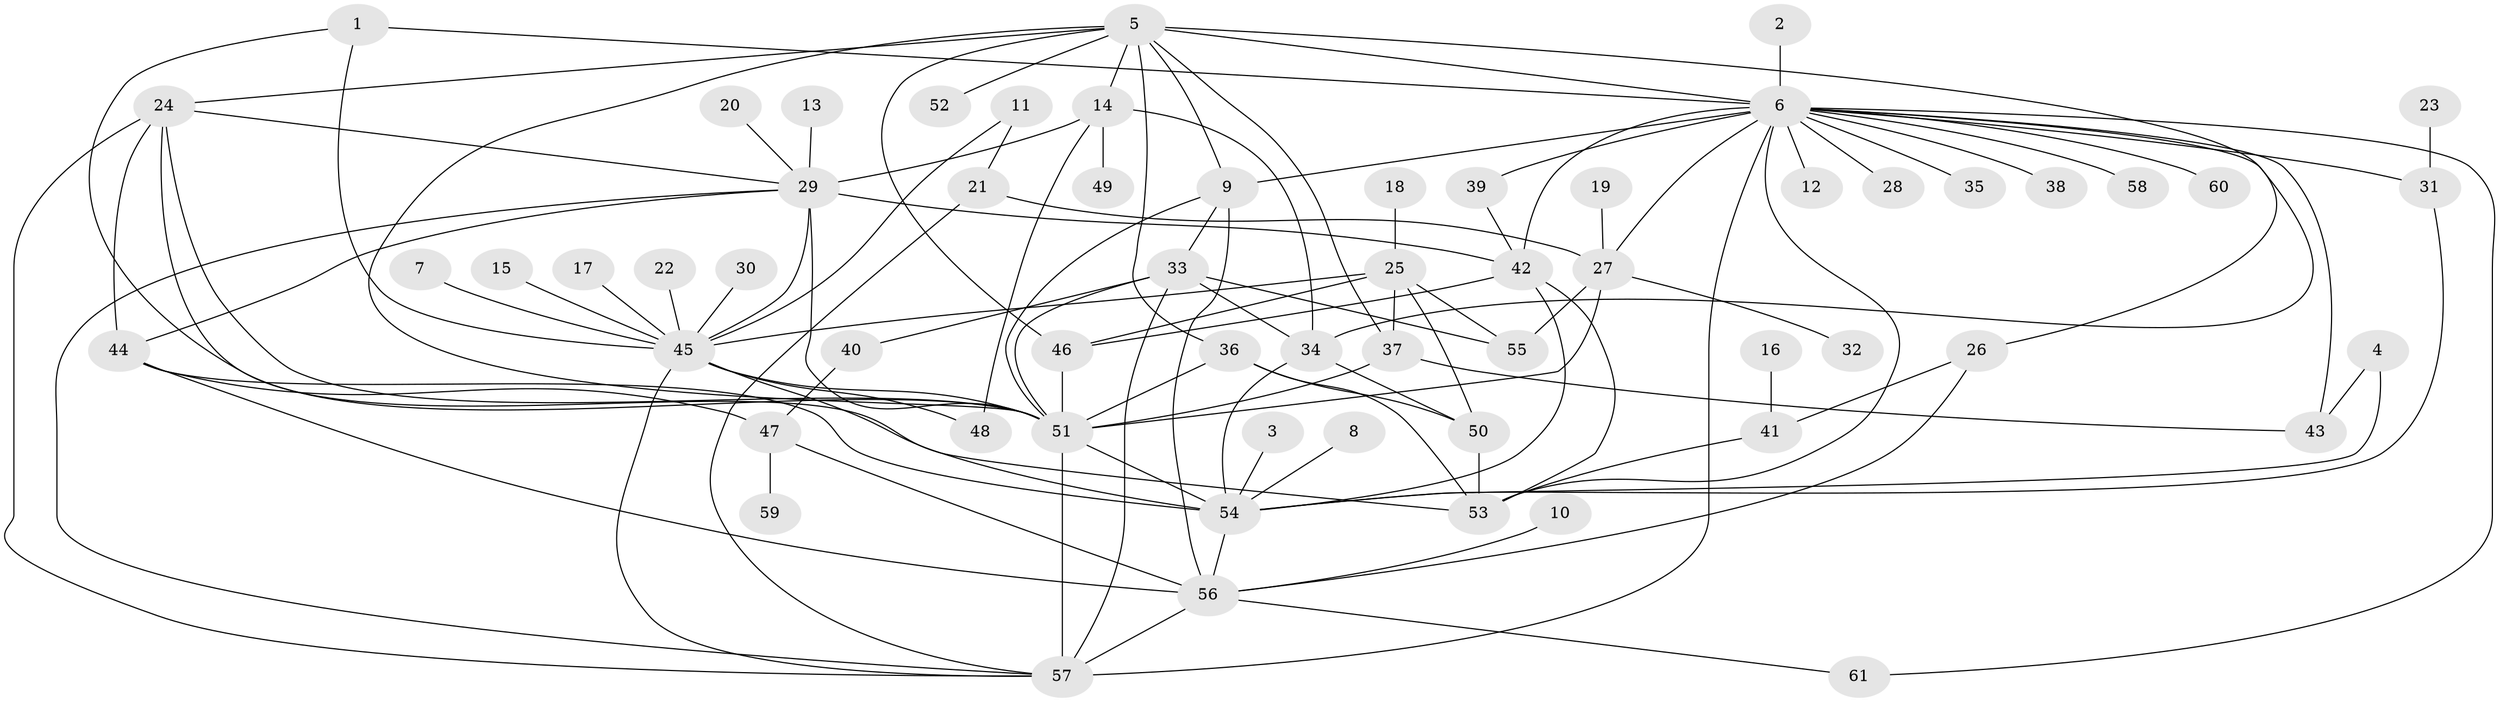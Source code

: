 // original degree distribution, {10: 0.01639344262295082, 7: 0.040983606557377046, 14: 0.00819672131147541, 6: 0.02459016393442623, 23: 0.00819672131147541, 15: 0.00819672131147541, 8: 0.01639344262295082, 3: 0.09836065573770492, 5: 0.04918032786885246, 1: 0.45081967213114754, 2: 0.18032786885245902, 9: 0.01639344262295082, 4: 0.08196721311475409}
// Generated by graph-tools (version 1.1) at 2025/36/03/04/25 23:36:52]
// undirected, 61 vertices, 112 edges
graph export_dot {
  node [color=gray90,style=filled];
  1;
  2;
  3;
  4;
  5;
  6;
  7;
  8;
  9;
  10;
  11;
  12;
  13;
  14;
  15;
  16;
  17;
  18;
  19;
  20;
  21;
  22;
  23;
  24;
  25;
  26;
  27;
  28;
  29;
  30;
  31;
  32;
  33;
  34;
  35;
  36;
  37;
  38;
  39;
  40;
  41;
  42;
  43;
  44;
  45;
  46;
  47;
  48;
  49;
  50;
  51;
  52;
  53;
  54;
  55;
  56;
  57;
  58;
  59;
  60;
  61;
  1 -- 6 [weight=1.0];
  1 -- 45 [weight=1.0];
  1 -- 51 [weight=1.0];
  2 -- 6 [weight=1.0];
  3 -- 54 [weight=1.0];
  4 -- 43 [weight=1.0];
  4 -- 54 [weight=1.0];
  5 -- 6 [weight=1.0];
  5 -- 9 [weight=1.0];
  5 -- 14 [weight=1.0];
  5 -- 24 [weight=1.0];
  5 -- 34 [weight=1.0];
  5 -- 36 [weight=1.0];
  5 -- 37 [weight=1.0];
  5 -- 46 [weight=1.0];
  5 -- 51 [weight=1.0];
  5 -- 52 [weight=1.0];
  6 -- 9 [weight=1.0];
  6 -- 12 [weight=1.0];
  6 -- 26 [weight=1.0];
  6 -- 27 [weight=1.0];
  6 -- 28 [weight=1.0];
  6 -- 31 [weight=1.0];
  6 -- 35 [weight=1.0];
  6 -- 38 [weight=1.0];
  6 -- 39 [weight=1.0];
  6 -- 42 [weight=2.0];
  6 -- 43 [weight=1.0];
  6 -- 53 [weight=1.0];
  6 -- 57 [weight=2.0];
  6 -- 58 [weight=1.0];
  6 -- 60 [weight=1.0];
  6 -- 61 [weight=1.0];
  7 -- 45 [weight=1.0];
  8 -- 54 [weight=1.0];
  9 -- 33 [weight=1.0];
  9 -- 51 [weight=1.0];
  9 -- 56 [weight=1.0];
  10 -- 56 [weight=1.0];
  11 -- 21 [weight=1.0];
  11 -- 45 [weight=1.0];
  13 -- 29 [weight=1.0];
  14 -- 29 [weight=1.0];
  14 -- 34 [weight=1.0];
  14 -- 48 [weight=1.0];
  14 -- 49 [weight=1.0];
  15 -- 45 [weight=1.0];
  16 -- 41 [weight=1.0];
  17 -- 45 [weight=1.0];
  18 -- 25 [weight=1.0];
  19 -- 27 [weight=1.0];
  20 -- 29 [weight=1.0];
  21 -- 27 [weight=1.0];
  21 -- 57 [weight=1.0];
  22 -- 45 [weight=1.0];
  23 -- 31 [weight=1.0];
  24 -- 29 [weight=1.0];
  24 -- 44 [weight=1.0];
  24 -- 51 [weight=1.0];
  24 -- 53 [weight=1.0];
  24 -- 57 [weight=1.0];
  25 -- 37 [weight=1.0];
  25 -- 45 [weight=1.0];
  25 -- 46 [weight=1.0];
  25 -- 50 [weight=1.0];
  25 -- 55 [weight=1.0];
  26 -- 41 [weight=1.0];
  26 -- 56 [weight=1.0];
  27 -- 32 [weight=1.0];
  27 -- 51 [weight=1.0];
  27 -- 55 [weight=1.0];
  29 -- 42 [weight=1.0];
  29 -- 44 [weight=1.0];
  29 -- 45 [weight=1.0];
  29 -- 51 [weight=1.0];
  29 -- 57 [weight=1.0];
  30 -- 45 [weight=1.0];
  31 -- 54 [weight=1.0];
  33 -- 34 [weight=1.0];
  33 -- 40 [weight=1.0];
  33 -- 51 [weight=1.0];
  33 -- 55 [weight=1.0];
  33 -- 57 [weight=1.0];
  34 -- 50 [weight=2.0];
  34 -- 54 [weight=1.0];
  36 -- 50 [weight=1.0];
  36 -- 51 [weight=1.0];
  36 -- 53 [weight=1.0];
  37 -- 43 [weight=1.0];
  37 -- 51 [weight=1.0];
  39 -- 42 [weight=1.0];
  40 -- 47 [weight=1.0];
  41 -- 53 [weight=1.0];
  42 -- 46 [weight=1.0];
  42 -- 53 [weight=1.0];
  42 -- 54 [weight=1.0];
  44 -- 47 [weight=1.0];
  44 -- 54 [weight=1.0];
  44 -- 56 [weight=1.0];
  45 -- 48 [weight=1.0];
  45 -- 51 [weight=1.0];
  45 -- 54 [weight=2.0];
  45 -- 57 [weight=1.0];
  46 -- 51 [weight=1.0];
  47 -- 56 [weight=1.0];
  47 -- 59 [weight=1.0];
  50 -- 53 [weight=2.0];
  51 -- 54 [weight=2.0];
  51 -- 57 [weight=1.0];
  54 -- 56 [weight=1.0];
  56 -- 57 [weight=1.0];
  56 -- 61 [weight=1.0];
}
